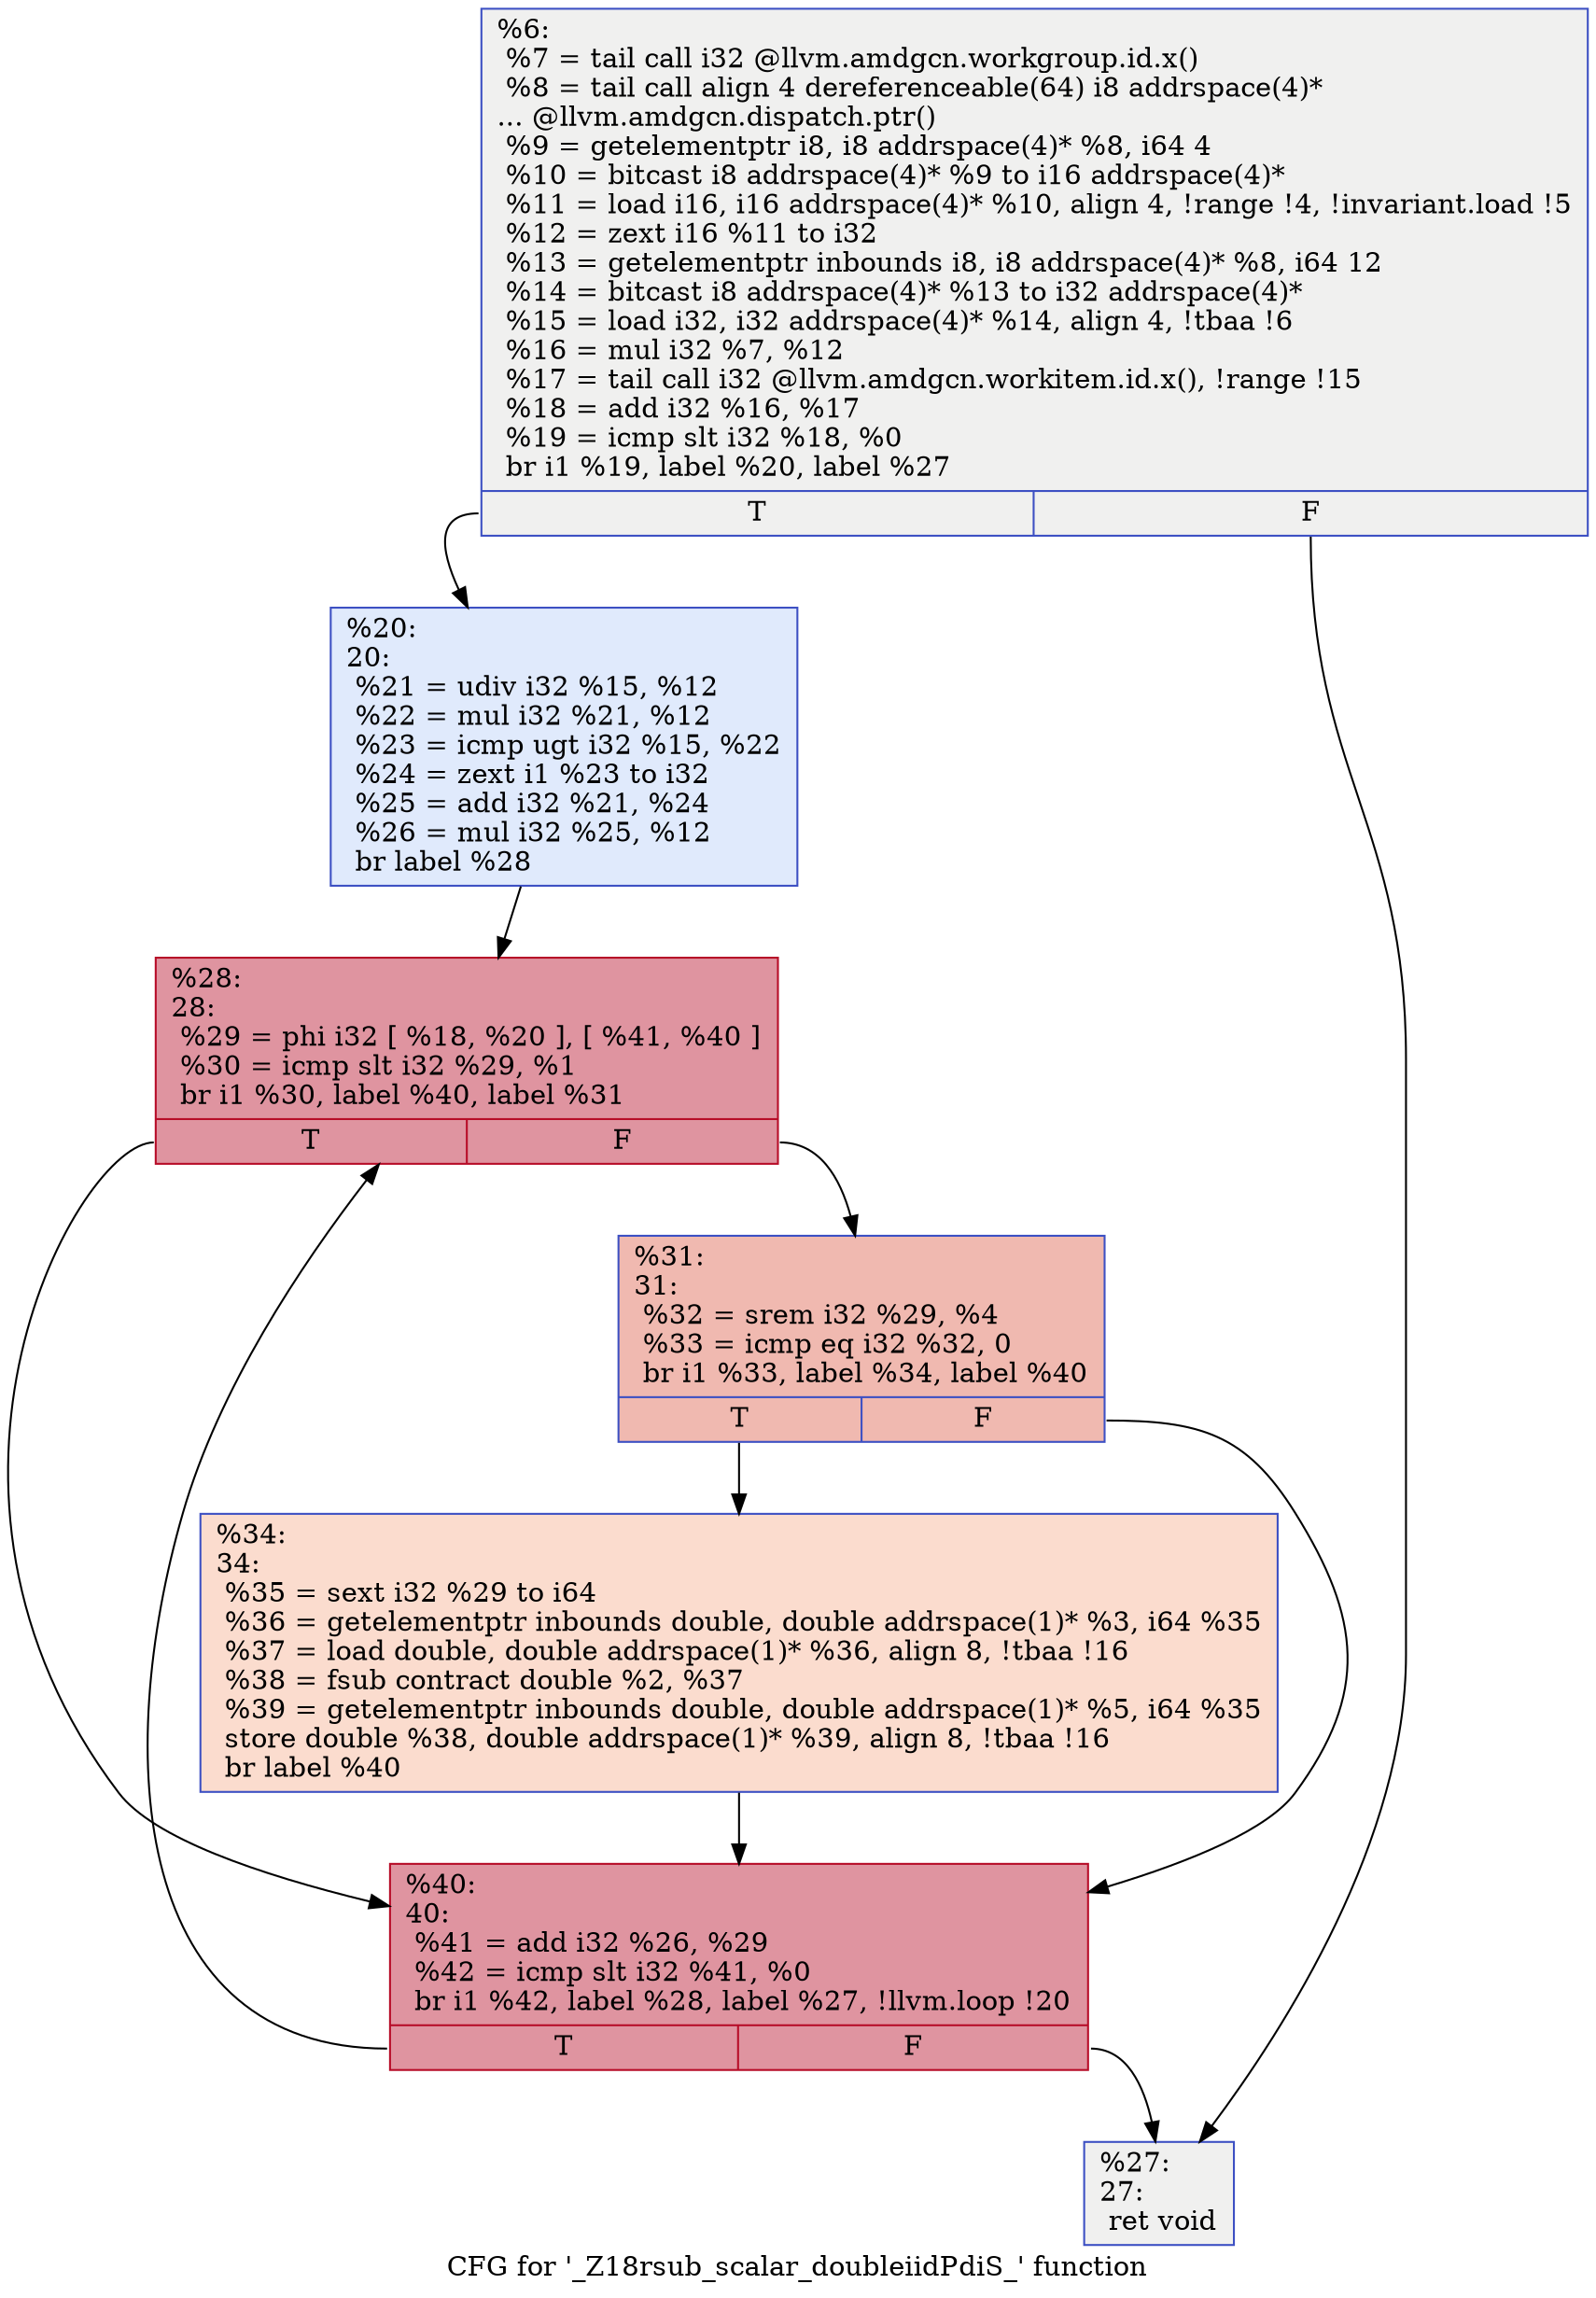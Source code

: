 digraph "CFG for '_Z18rsub_scalar_doubleiidPdiS_' function" {
	label="CFG for '_Z18rsub_scalar_doubleiidPdiS_' function";

	Node0x5ed56d0 [shape=record,color="#3d50c3ff", style=filled, fillcolor="#dedcdb70",label="{%6:\l  %7 = tail call i32 @llvm.amdgcn.workgroup.id.x()\l  %8 = tail call align 4 dereferenceable(64) i8 addrspace(4)*\l... @llvm.amdgcn.dispatch.ptr()\l  %9 = getelementptr i8, i8 addrspace(4)* %8, i64 4\l  %10 = bitcast i8 addrspace(4)* %9 to i16 addrspace(4)*\l  %11 = load i16, i16 addrspace(4)* %10, align 4, !range !4, !invariant.load !5\l  %12 = zext i16 %11 to i32\l  %13 = getelementptr inbounds i8, i8 addrspace(4)* %8, i64 12\l  %14 = bitcast i8 addrspace(4)* %13 to i32 addrspace(4)*\l  %15 = load i32, i32 addrspace(4)* %14, align 4, !tbaa !6\l  %16 = mul i32 %7, %12\l  %17 = tail call i32 @llvm.amdgcn.workitem.id.x(), !range !15\l  %18 = add i32 %16, %17\l  %19 = icmp slt i32 %18, %0\l  br i1 %19, label %20, label %27\l|{<s0>T|<s1>F}}"];
	Node0x5ed56d0:s0 -> Node0x5ed7920;
	Node0x5ed56d0:s1 -> Node0x5ed79b0;
	Node0x5ed7920 [shape=record,color="#3d50c3ff", style=filled, fillcolor="#b9d0f970",label="{%20:\l20:                                               \l  %21 = udiv i32 %15, %12\l  %22 = mul i32 %21, %12\l  %23 = icmp ugt i32 %15, %22\l  %24 = zext i1 %23 to i32\l  %25 = add i32 %21, %24\l  %26 = mul i32 %25, %12\l  br label %28\l}"];
	Node0x5ed7920 -> Node0x5ed7e30;
	Node0x5ed79b0 [shape=record,color="#3d50c3ff", style=filled, fillcolor="#dedcdb70",label="{%27:\l27:                                               \l  ret void\l}"];
	Node0x5ed7e30 [shape=record,color="#b70d28ff", style=filled, fillcolor="#b70d2870",label="{%28:\l28:                                               \l  %29 = phi i32 [ %18, %20 ], [ %41, %40 ]\l  %30 = icmp slt i32 %29, %1\l  br i1 %30, label %40, label %31\l|{<s0>T|<s1>F}}"];
	Node0x5ed7e30:s0 -> Node0x5ed7f40;
	Node0x5ed7e30:s1 -> Node0x5ed80d0;
	Node0x5ed80d0 [shape=record,color="#3d50c3ff", style=filled, fillcolor="#de614d70",label="{%31:\l31:                                               \l  %32 = srem i32 %29, %4\l  %33 = icmp eq i32 %32, 0\l  br i1 %33, label %34, label %40\l|{<s0>T|<s1>F}}"];
	Node0x5ed80d0:s0 -> Node0x5ed74e0;
	Node0x5ed80d0:s1 -> Node0x5ed7f40;
	Node0x5ed74e0 [shape=record,color="#3d50c3ff", style=filled, fillcolor="#f7af9170",label="{%34:\l34:                                               \l  %35 = sext i32 %29 to i64\l  %36 = getelementptr inbounds double, double addrspace(1)* %3, i64 %35\l  %37 = load double, double addrspace(1)* %36, align 8, !tbaa !16\l  %38 = fsub contract double %2, %37\l  %39 = getelementptr inbounds double, double addrspace(1)* %5, i64 %35\l  store double %38, double addrspace(1)* %39, align 8, !tbaa !16\l  br label %40\l}"];
	Node0x5ed74e0 -> Node0x5ed7f40;
	Node0x5ed7f40 [shape=record,color="#b70d28ff", style=filled, fillcolor="#b70d2870",label="{%40:\l40:                                               \l  %41 = add i32 %26, %29\l  %42 = icmp slt i32 %41, %0\l  br i1 %42, label %28, label %27, !llvm.loop !20\l|{<s0>T|<s1>F}}"];
	Node0x5ed7f40:s0 -> Node0x5ed7e30;
	Node0x5ed7f40:s1 -> Node0x5ed79b0;
}
